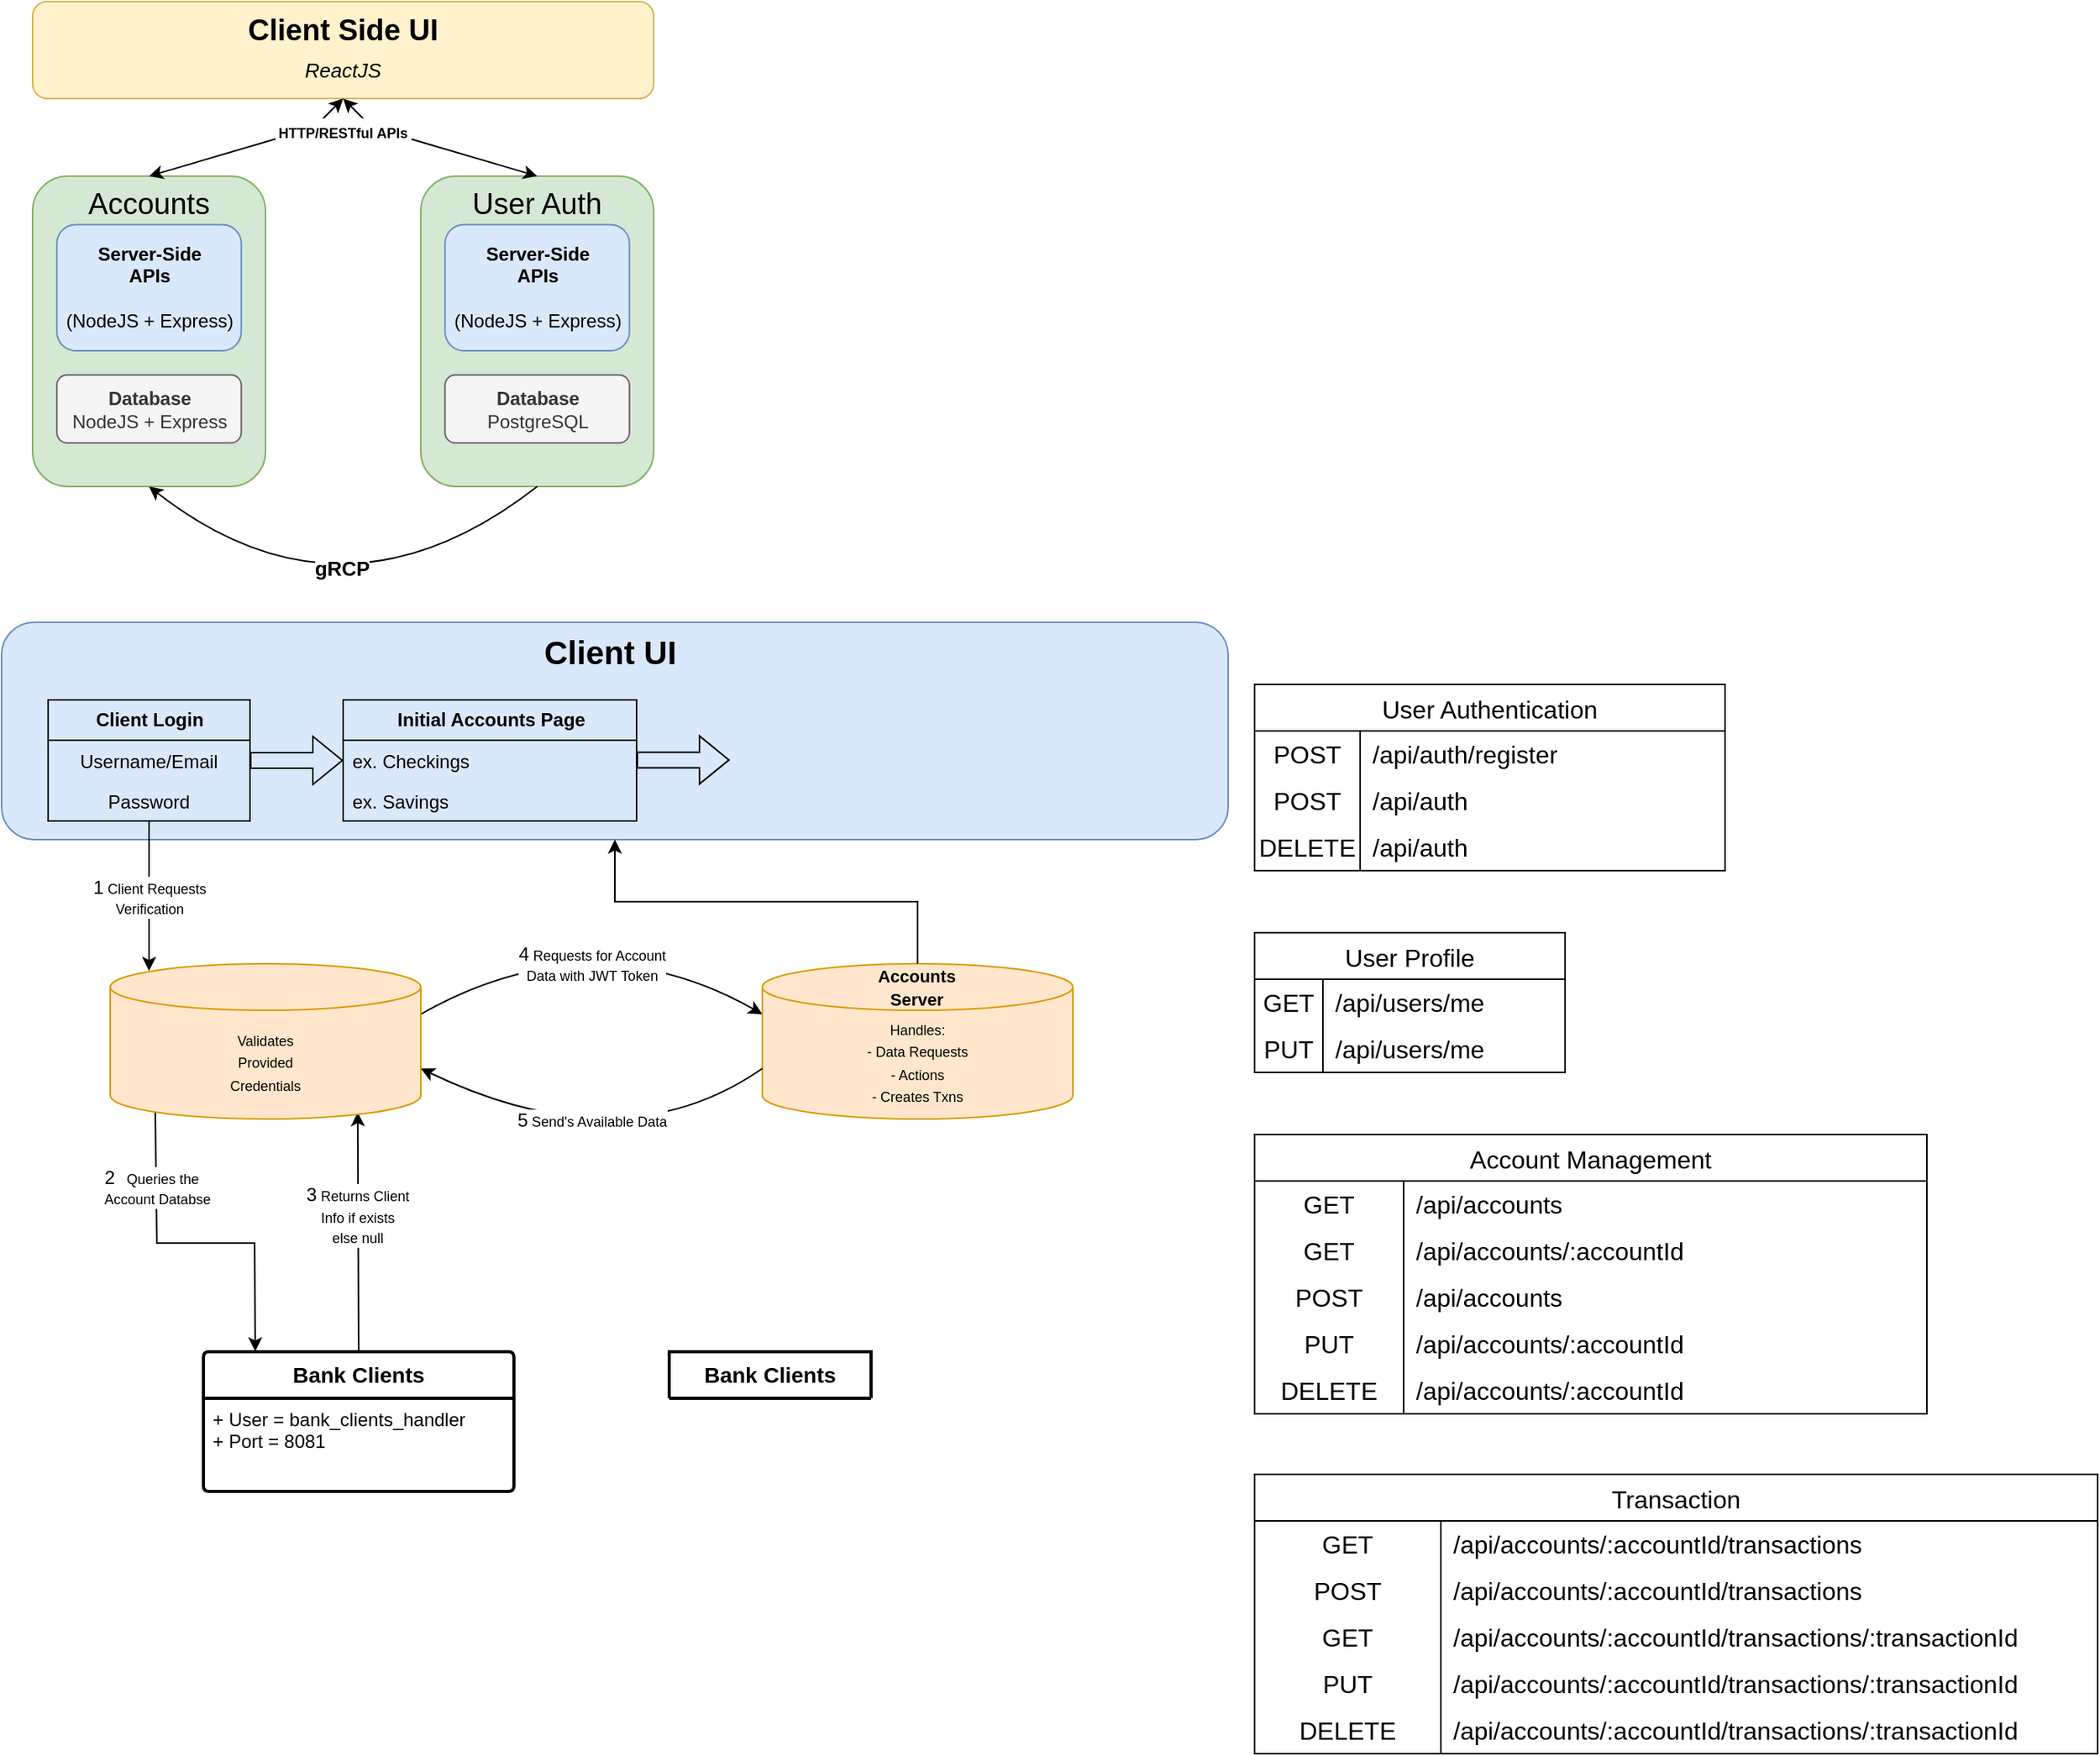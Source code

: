 <mxfile version="21.5.2" type="github">
  <diagram id="prtHgNgQTEPvFCAcTncT" name="Page-1">
    <mxGraphModel dx="669" dy="461" grid="1" gridSize="10" guides="1" tooltips="1" connect="1" arrows="1" fold="1" page="1" pageScale="1" pageWidth="827" pageHeight="1169" math="0" shadow="0">
      <root>
        <mxCell id="0" />
        <mxCell id="1" parent="0" />
        <mxCell id="eUzGpIg8TRW1UEkUdWS9-5" value="&lt;b&gt;Bank Clients&lt;/b&gt;" style="swimlane;childLayout=stackLayout;horizontal=1;startSize=30;horizontalStack=0;rounded=1;fontSize=14;fontStyle=0;strokeWidth=2;resizeParent=0;resizeLast=1;shadow=0;dashed=0;align=center;arcSize=4;whiteSpace=wrap;html=1;" parent="1" vertex="1">
          <mxGeometry x="150" y="910" width="200" height="90" as="geometry">
            <mxRectangle x="150" y="910" width="130" height="30" as="alternateBounds" />
          </mxGeometry>
        </mxCell>
        <mxCell id="eUzGpIg8TRW1UEkUdWS9-6" value="+ User = bank_clients_handler&lt;br&gt;+ Port = 8081&lt;br&gt;&lt;br&gt;" style="align=left;strokeColor=none;fillColor=none;spacingLeft=4;fontSize=12;verticalAlign=top;resizable=0;rotatable=0;part=1;html=1;" parent="eUzGpIg8TRW1UEkUdWS9-5" vertex="1">
          <mxGeometry y="30" width="200" height="60" as="geometry" />
        </mxCell>
        <mxCell id="sCzp43F6P4eFwaI27-4t-1" value="" style="group;aspect=fixed;strokeWidth=0;fontColor=default;labelBackgroundColor=none;" parent="1" vertex="1" connectable="0">
          <mxGeometry x="40" y="40" width="400" height="312.5" as="geometry" />
        </mxCell>
        <mxCell id="W_EmYKKKbLou7GbKtM4T-2" value="&lt;p style=&quot;line-height: 100%;&quot;&gt;&lt;b style=&quot;&quot;&gt;&lt;font style=&quot;font-size: 19px;&quot;&gt;Client Side UI&lt;/font&gt;&lt;/b&gt;&lt;font style=&quot;font-size: 13px;&quot;&gt;&lt;i&gt;&lt;br&gt;&lt;/i&gt;&lt;/font&gt;&lt;/p&gt;&lt;p style=&quot;line-height: 100%;&quot;&gt;&lt;font style=&quot;font-size: 13px;&quot;&gt;&lt;i&gt;ReactJS&lt;/i&gt;&lt;/font&gt;&lt;/p&gt;" style="rounded=1;whiteSpace=wrap;html=1;fillColor=#fff2cc;strokeColor=#d6b656;" parent="sCzp43F6P4eFwaI27-4t-1" vertex="1">
          <mxGeometry width="400" height="62.5" as="geometry" />
        </mxCell>
        <mxCell id="W_EmYKKKbLou7GbKtM4T-4" value="&lt;font style=&quot;&quot;&gt;&lt;font style=&quot;font-size: 19px;&quot;&gt;Accounts&lt;/font&gt;&lt;/font&gt;" style="rounded=1;whiteSpace=wrap;html=1;fillColor=#d5e8d4;strokeColor=#82b366;verticalAlign=top;labelPosition=center;verticalLabelPosition=middle;align=center;" parent="sCzp43F6P4eFwaI27-4t-1" vertex="1">
          <mxGeometry y="112.5" width="150" height="200" as="geometry" />
        </mxCell>
        <mxCell id="W_EmYKKKbLou7GbKtM4T-5" value="&lt;font style=&quot;&quot;&gt;&lt;font style=&quot;font-size: 19px;&quot;&gt;User Auth&lt;/font&gt;&lt;/font&gt;" style="rounded=1;whiteSpace=wrap;html=1;fillColor=#d5e8d4;strokeColor=#82b366;verticalAlign=top;" parent="sCzp43F6P4eFwaI27-4t-1" vertex="1">
          <mxGeometry x="250" y="112.5" width="150" height="200" as="geometry" />
        </mxCell>
        <mxCell id="W_EmYKKKbLou7GbKtM4T-6" value="&lt;font style=&quot;font-size: 12px;&quot;&gt;&lt;b&gt;&lt;span style=&quot;&quot;&gt;Server-Side &lt;/span&gt;&lt;br&gt;&lt;/b&gt;&lt;span style=&quot;&quot;&gt;&lt;b&gt;APIs&lt;/b&gt;&lt;br&gt;&lt;/span&gt;&lt;br&gt;&lt;font style=&quot;font-size: 12px;&quot;&gt;(NodeJS + Express)&lt;/font&gt;&lt;br&gt;&lt;/font&gt;" style="rounded=1;whiteSpace=wrap;html=1;fillColor=#dae8fc;strokeColor=#6c8ebf;" parent="sCzp43F6P4eFwaI27-4t-1" vertex="1">
          <mxGeometry x="15.625" y="143.75" width="118.75" height="81.25" as="geometry" />
        </mxCell>
        <mxCell id="W_EmYKKKbLou7GbKtM4T-7" value="&lt;span style=&quot;color: rgb(0, 0, 0); font-family: Helvetica; font-style: normal; font-variant-ligatures: normal; font-variant-caps: normal; letter-spacing: normal; orphans: 2; text-align: center; text-indent: 0px; text-transform: none; widows: 2; word-spacing: 0px; -webkit-text-stroke-width: 0px; text-decoration-thickness: initial; text-decoration-style: initial; text-decoration-color: initial; float: none; display: inline !important;&quot;&gt;&lt;font style=&quot;font-size: 12px;&quot;&gt;&lt;b&gt;&lt;span style=&quot;&quot;&gt;Server-Side &lt;/span&gt;&lt;br&gt;&lt;/b&gt;&lt;span style=&quot;&quot;&gt;&lt;b&gt;APIs&lt;br&gt;&lt;/b&gt;&lt;/span&gt;&lt;br&gt;&lt;font style=&quot;font-weight: 400; font-size: 12px;&quot;&gt;(NodeJS + Express)&lt;/font&gt;&lt;br&gt;&lt;/font&gt;&lt;/span&gt;" style="rounded=1;whiteSpace=wrap;html=1;fillColor=#dae8fc;strokeColor=#6c8ebf;labelBackgroundColor=none;" parent="sCzp43F6P4eFwaI27-4t-1" vertex="1">
          <mxGeometry x="265.625" y="143.75" width="118.75" height="81.25" as="geometry" />
        </mxCell>
        <mxCell id="W_EmYKKKbLou7GbKtM4T-8" value="&lt;font style=&quot;font-size: 12px;&quot;&gt;&lt;span style=&quot;&quot;&gt;&lt;b&gt;Database&lt;/b&gt;&lt;/span&gt;&lt;br&gt;&lt;font style=&quot;font-size: 12px;&quot;&gt;NodeJS + Express&lt;/font&gt;&lt;br&gt;&lt;/font&gt;" style="rounded=1;whiteSpace=wrap;html=1;fillColor=#f5f5f5;fontColor=#333333;strokeColor=#666666;" parent="sCzp43F6P4eFwaI27-4t-1" vertex="1">
          <mxGeometry x="15.625" y="240.625" width="118.75" height="43.75" as="geometry" />
        </mxCell>
        <mxCell id="W_EmYKKKbLou7GbKtM4T-9" value="&lt;font style=&quot;font-size: 12px;&quot;&gt;&lt;span style=&quot;&quot;&gt;&lt;b&gt;Database&lt;/b&gt;&lt;/span&gt;&lt;br&gt;&lt;font style=&quot;font-size: 12px;&quot;&gt;PostgreSQL&lt;/font&gt;&lt;br&gt;&lt;/font&gt;" style="rounded=1;whiteSpace=wrap;html=1;fillColor=#f5f5f5;fontColor=#333333;strokeColor=#666666;" parent="sCzp43F6P4eFwaI27-4t-1" vertex="1">
          <mxGeometry x="265.625" y="240.625" width="118.75" height="43.75" as="geometry" />
        </mxCell>
        <mxCell id="07pTWyjCVWl16_RxVCYl-13" value="" style="endArrow=classic;startArrow=classic;html=1;rounded=0;" parent="sCzp43F6P4eFwaI27-4t-1" edge="1">
          <mxGeometry width="50" height="50" relative="1" as="geometry">
            <mxPoint x="75" y="112.5" as="sourcePoint" />
            <mxPoint x="200" y="62.5" as="targetPoint" />
            <Array as="points">
              <mxPoint x="181.25" y="81.25" />
            </Array>
          </mxGeometry>
        </mxCell>
        <mxCell id="07pTWyjCVWl16_RxVCYl-14" value="" style="endArrow=classic;startArrow=classic;html=1;rounded=0;exitX=0.5;exitY=1;exitDx=0;exitDy=0;entryX=0.5;entryY=0;entryDx=0;entryDy=0;" parent="sCzp43F6P4eFwaI27-4t-1" source="W_EmYKKKbLou7GbKtM4T-2" target="W_EmYKKKbLou7GbKtM4T-5" edge="1">
          <mxGeometry width="50" height="50" relative="1" as="geometry">
            <mxPoint x="200" y="112.5" as="sourcePoint" />
            <mxPoint x="325" y="62.5" as="targetPoint" />
            <Array as="points">
              <mxPoint x="218.75" y="81.25" />
            </Array>
          </mxGeometry>
        </mxCell>
        <mxCell id="sCzp43F6P4eFwaI27-4t-2" value="" style="curved=1;endArrow=classic;html=1;rounded=0;entryX=0.5;entryY=1;entryDx=0;entryDy=0;exitX=0.5;exitY=1;exitDx=0;exitDy=0;" parent="sCzp43F6P4eFwaI27-4t-1" source="W_EmYKKKbLou7GbKtM4T-5" target="W_EmYKKKbLou7GbKtM4T-4" edge="1">
          <mxGeometry width="50" height="50" relative="1" as="geometry">
            <mxPoint x="175" y="380" as="sourcePoint" />
            <mxPoint x="80" y="370" as="targetPoint" />
            <Array as="points">
              <mxPoint x="200" y="410" />
            </Array>
          </mxGeometry>
        </mxCell>
        <mxCell id="sCzp43F6P4eFwaI27-4t-3" value="&lt;font size=&quot;1&quot; style=&quot;&quot;&gt;&lt;b style=&quot;font-size: 13px;&quot;&gt;gRCP&lt;/b&gt;&lt;/font&gt;" style="edgeLabel;html=1;align=center;verticalAlign=middle;resizable=0;points=[];" parent="sCzp43F6P4eFwaI27-4t-2" vertex="1" connectable="0">
          <mxGeometry x="0.18" y="-35" relative="1" as="geometry">
            <mxPoint as="offset" />
          </mxGeometry>
        </mxCell>
        <mxCell id="07pTWyjCVWl16_RxVCYl-11" value="&lt;b&gt;&lt;font style=&quot;font-size: 9px;&quot;&gt;HTTP/RESTful APIs&lt;/font&gt;&lt;/b&gt;" style="rounded=0;whiteSpace=wrap;html=1;strokeWidth=0;fillColor=default;gradientColor=none;dashed=1;dashPattern=1 4;perimeterSpacing=13;strokeColor=none;" parent="sCzp43F6P4eFwaI27-4t-1" vertex="1">
          <mxGeometry x="156.25" y="75" width="87.5" height="18.75" as="geometry" />
        </mxCell>
        <mxCell id="sCzp43F6P4eFwaI27-4t-16" value="&lt;b&gt;&lt;font style=&quot;font-size: 21px;&quot;&gt;Client UI&amp;nbsp;&lt;/font&gt;&lt;/b&gt;" style="rounded=1;whiteSpace=wrap;html=1;fillColor=#dae8fc;strokeColor=#6c8ebf;verticalAlign=top;" parent="1" vertex="1">
          <mxGeometry x="20" y="440" width="790" height="140" as="geometry" />
        </mxCell>
        <mxCell id="sCzp43F6P4eFwaI27-4t-22" value="&lt;font style=&quot;border-color: var(--border-color); font-size: 12px;&quot;&gt;1&lt;/font&gt;&lt;font style=&quot;border-color: var(--border-color); font-size: 9px;&quot;&gt;&amp;nbsp;Client Requests&lt;br style=&quot;border-color: var(--border-color);&quot;&gt;Verification&lt;/font&gt;" style="endArrow=classic;html=1;rounded=0;entryX=0.125;entryY=0.046;entryDx=0;entryDy=0;entryPerimeter=0;exitX=0.5;exitY=1;exitDx=0;exitDy=0;exitPerimeter=0;" parent="1" source="sCzp43F6P4eFwaI27-4t-52" edge="1">
          <mxGeometry width="50" height="50" relative="1" as="geometry">
            <mxPoint x="115" y="605" as="sourcePoint" />
            <mxPoint x="115" y="664.6" as="targetPoint" />
            <Array as="points" />
          </mxGeometry>
        </mxCell>
        <mxCell id="sCzp43F6P4eFwaI27-4t-27" value="&lt;font style=&quot;font-size: 12px;&quot;&gt;4&lt;/font&gt;&lt;font style=&quot;font-size: 9px;&quot;&gt; Requests for Account&lt;br&gt;Data with JWT Token&lt;/font&gt;" style="endArrow=classic;html=1;exitX=1;exitY=0;exitDx=0;exitDy=32.5;exitPerimeter=0;entryX=0;entryY=0;entryDx=0;entryDy=32.5;entryPerimeter=0;curved=1;" parent="1" target="sCzp43F6P4eFwaI27-4t-59" edge="1">
          <mxGeometry x="-0.117" y="-26" width="50" height="50" relative="1" as="geometry">
            <mxPoint x="290" y="692.5" as="sourcePoint" />
            <mxPoint x="440" y="780" as="targetPoint" />
            <Array as="points">
              <mxPoint x="400" y="630" />
            </Array>
            <mxPoint as="offset" />
          </mxGeometry>
        </mxCell>
        <mxCell id="sCzp43F6P4eFwaI27-4t-29" value="&lt;font style=&quot;font-size: 9px;&quot;&gt;&lt;br&gt;&lt;/font&gt;" style="edgeLabel;html=1;align=left;verticalAlign=middle;resizable=0;points=[];spacing=0;" parent="sCzp43F6P4eFwaI27-4t-27" vertex="1" connectable="0">
          <mxGeometry x="0.289" y="-2" relative="1" as="geometry">
            <mxPoint x="-71" y="-22" as="offset" />
          </mxGeometry>
        </mxCell>
        <mxCell id="sCzp43F6P4eFwaI27-4t-35" value="&lt;div style=&quot;&quot;&gt;&lt;br&gt;&lt;/div&gt;" style="edgeLabel;html=1;align=left;verticalAlign=middle;resizable=0;points=[];spacing=0;" parent="sCzp43F6P4eFwaI27-4t-27" vertex="1" connectable="0">
          <mxGeometry x="0.288" y="-1" relative="1" as="geometry">
            <mxPoint x="-71" y="19" as="offset" />
          </mxGeometry>
        </mxCell>
        <mxCell id="sCzp43F6P4eFwaI27-4t-43" value="&lt;b&gt;Initial Accounts Page&lt;/b&gt;" style="swimlane;fontStyle=0;childLayout=stackLayout;horizontal=1;startSize=26;fillColor=none;horizontalStack=0;resizeParent=1;resizeParentMax=0;resizeLast=0;collapsible=1;marginBottom=0;html=1;" parent="1" vertex="1">
          <mxGeometry x="240" y="490" width="189" height="78" as="geometry" />
        </mxCell>
        <mxCell id="sCzp43F6P4eFwaI27-4t-45" value="ex. Checkings" style="text;strokeColor=none;fillColor=none;align=left;verticalAlign=top;spacingLeft=4;spacingRight=4;overflow=hidden;rotatable=0;points=[[0,0.5],[1,0.5]];portConstraint=eastwest;whiteSpace=wrap;html=1;" parent="sCzp43F6P4eFwaI27-4t-43" vertex="1">
          <mxGeometry y="26" width="189" height="26" as="geometry" />
        </mxCell>
        <mxCell id="sCzp43F6P4eFwaI27-4t-46" value="ex. Savings" style="text;strokeColor=none;fillColor=none;align=left;verticalAlign=top;spacingLeft=4;spacingRight=4;overflow=hidden;rotatable=0;points=[[0,0.5],[1,0.5]];portConstraint=eastwest;whiteSpace=wrap;html=1;" parent="sCzp43F6P4eFwaI27-4t-43" vertex="1">
          <mxGeometry y="52" width="189" height="26" as="geometry" />
        </mxCell>
        <mxCell id="sCzp43F6P4eFwaI27-4t-48" value="&lt;b&gt;Client Login&lt;/b&gt;" style="swimlane;fontStyle=0;childLayout=stackLayout;horizontal=1;startSize=26;fillColor=none;horizontalStack=0;resizeParent=1;resizeParentMax=0;resizeLast=0;collapsible=1;marginBottom=0;html=1;" parent="1" vertex="1">
          <mxGeometry x="50" y="490" width="130" height="78" as="geometry" />
        </mxCell>
        <mxCell id="sCzp43F6P4eFwaI27-4t-50" value="Username/Email" style="text;strokeColor=none;fillColor=none;align=center;verticalAlign=top;spacingLeft=4;spacingRight=4;overflow=hidden;rotatable=0;points=[[0,0.5],[1,0.5]];portConstraint=eastwest;whiteSpace=wrap;html=1;" parent="sCzp43F6P4eFwaI27-4t-48" vertex="1">
          <mxGeometry y="26" width="130" height="26" as="geometry" />
        </mxCell>
        <mxCell id="sCzp43F6P4eFwaI27-4t-52" value="Password" style="text;strokeColor=none;fillColor=none;align=center;verticalAlign=top;spacingLeft=4;spacingRight=4;overflow=hidden;rotatable=0;points=[[0,0.5],[1,0.5]];portConstraint=eastwest;whiteSpace=wrap;html=1;" parent="sCzp43F6P4eFwaI27-4t-48" vertex="1">
          <mxGeometry y="52" width="130" height="26" as="geometry" />
        </mxCell>
        <mxCell id="sCzp43F6P4eFwaI27-4t-55" value="" style="endArrow=classic;html=1;rounded=0;sourcePerimeterSpacing=0;exitX=0.145;exitY=1;exitDx=0;exitDy=-4.35;exitPerimeter=0;entryX=0.167;entryY=-0.003;entryDx=0;entryDy=0;entryPerimeter=0;" parent="1" source="eUzGpIg8TRW1UEkUdWS9-9" target="eUzGpIg8TRW1UEkUdWS9-5" edge="1">
          <mxGeometry width="50" height="50" relative="1" as="geometry">
            <mxPoint x="190" y="760" as="sourcePoint" />
            <mxPoint x="156.5" y="1025" as="targetPoint" />
            <Array as="points">
              <mxPoint x="120" y="840" />
              <mxPoint x="183" y="840" />
            </Array>
          </mxGeometry>
        </mxCell>
        <mxCell id="sCzp43F6P4eFwaI27-4t-56" value="&lt;font style=&quot;font-size: 12px;&quot;&gt;2&lt;/font&gt;&lt;font style=&quot;font-size: 9px;&quot;&gt;&amp;nbsp; &amp;nbsp;Queries the&amp;nbsp; &amp;nbsp;&lt;br&gt;Account Databse&lt;/font&gt;" style="edgeLabel;html=1;align=center;verticalAlign=middle;resizable=0;points=[];" parent="sCzp43F6P4eFwaI27-4t-55" vertex="1" connectable="0">
          <mxGeometry x="-0.057" y="-1" relative="1" as="geometry">
            <mxPoint x="-18" y="-37" as="offset" />
          </mxGeometry>
        </mxCell>
        <mxCell id="sCzp43F6P4eFwaI27-4t-57" value="" style="endArrow=classic;html=1;rounded=0;exitX=0.5;exitY=0;exitDx=0;exitDy=0;entryX=0.797;entryY=0.957;entryDx=0;entryDy=0;entryPerimeter=0;" parent="1" source="eUzGpIg8TRW1UEkUdWS9-5" target="eUzGpIg8TRW1UEkUdWS9-9" edge="1">
          <mxGeometry width="50" height="50" relative="1" as="geometry">
            <mxPoint x="285.25" y="940" as="sourcePoint" />
            <mxPoint x="246.4" y="757.6" as="targetPoint" />
          </mxGeometry>
        </mxCell>
        <mxCell id="sCzp43F6P4eFwaI27-4t-58" value="&lt;font style=&quot;font-size: 9px;&quot;&gt;&lt;font style=&quot;font-size: 12px;&quot;&gt;3&lt;/font&gt; Returns Client&lt;br&gt;Info if exists&lt;br&gt;else null&lt;br&gt;&lt;/font&gt;" style="edgeLabel;html=1;align=center;verticalAlign=middle;resizable=0;points=[];" parent="sCzp43F6P4eFwaI27-4t-57" vertex="1" connectable="0">
          <mxGeometry x="0.048" relative="1" as="geometry">
            <mxPoint x="-1" y="-7" as="offset" />
          </mxGeometry>
        </mxCell>
        <mxCell id="sCzp43F6P4eFwaI27-4t-63" value="" style="shape=flexArrow;endArrow=classic;html=1;rounded=0;exitX=1;exitY=0.5;exitDx=0;exitDy=0;" parent="1" source="sCzp43F6P4eFwaI27-4t-50" target="sCzp43F6P4eFwaI27-4t-43" edge="1">
          <mxGeometry width="50" height="50" relative="1" as="geometry">
            <mxPoint x="180" y="554" as="sourcePoint" />
            <mxPoint x="230" y="504" as="targetPoint" />
          </mxGeometry>
        </mxCell>
        <mxCell id="sCzp43F6P4eFwaI27-4t-65" value="" style="shape=flexArrow;endArrow=classic;html=1;rounded=0;exitX=1;exitY=0.5;exitDx=0;exitDy=0;" parent="1" edge="1">
          <mxGeometry width="50" height="50" relative="1" as="geometry">
            <mxPoint x="429" y="528.69" as="sourcePoint" />
            <mxPoint x="489" y="528.69" as="targetPoint" />
          </mxGeometry>
        </mxCell>
        <mxCell id="sCzp43F6P4eFwaI27-4t-66" value="" style="group;verticalAlign=middle;" parent="1" vertex="1" connectable="0">
          <mxGeometry x="510" y="660" width="200" height="100" as="geometry" />
        </mxCell>
        <mxCell id="sCzp43F6P4eFwaI27-4t-59" value="&lt;font style=&quot;font-size: 9px;&quot;&gt;Handles:&lt;br&gt;- Data Requests&lt;br&gt;- Actions&lt;br&gt;- Creates Txns&lt;/font&gt;" style="shape=cylinder3;whiteSpace=wrap;html=1;boundedLbl=1;backgroundOutline=1;size=15;fillColor=#ffe6cc;strokeColor=#d79b00;" parent="sCzp43F6P4eFwaI27-4t-66" vertex="1">
          <mxGeometry width="200" height="100" as="geometry" />
        </mxCell>
        <mxCell id="sCzp43F6P4eFwaI27-4t-62" value="&lt;font style=&quot;font-size: 11px;&quot;&gt;&lt;b&gt;Accounts Server&lt;/b&gt;&lt;/font&gt;" style="text;html=1;strokeColor=none;fillColor=none;align=center;verticalAlign=middle;whiteSpace=wrap;rounded=0;" parent="sCzp43F6P4eFwaI27-4t-66" vertex="1">
          <mxGeometry x="71.429" width="57.143" height="30" as="geometry" />
        </mxCell>
        <mxCell id="sCzp43F6P4eFwaI27-4t-73" value="" style="endArrow=classic;html=1;entryX=1;entryY=0;entryDx=0;entryDy=67.5;entryPerimeter=0;exitX=0;exitY=0;exitDx=0;exitDy=67.5;exitPerimeter=0;curved=1;" parent="1" source="sCzp43F6P4eFwaI27-4t-59" edge="1">
          <mxGeometry width="50" height="50" relative="1" as="geometry">
            <mxPoint x="410" y="850" as="sourcePoint" />
            <mxPoint x="290" y="727.5" as="targetPoint" />
            <Array as="points">
              <mxPoint x="420" y="790" />
            </Array>
          </mxGeometry>
        </mxCell>
        <mxCell id="sCzp43F6P4eFwaI27-4t-74" value="&lt;font style=&quot;font-size: 12px;&quot;&gt;5&lt;/font&gt;&lt;font style=&quot;font-size: 9px;&quot;&gt;&amp;nbsp;Send&#39;s Available Data&lt;/font&gt;" style="edgeLabel;html=1;align=center;verticalAlign=middle;resizable=0;points=[];" parent="sCzp43F6P4eFwaI27-4t-73" vertex="1" connectable="0">
          <mxGeometry x="-0.183" y="-21" relative="1" as="geometry">
            <mxPoint x="-13" y="-9" as="offset" />
          </mxGeometry>
        </mxCell>
        <mxCell id="eUzGpIg8TRW1UEkUdWS9-9" value="&lt;font style=&quot;font-size: 9px;&quot;&gt;Validates&lt;br&gt;Provided&lt;br&gt;Credentials&lt;/font&gt;" style="shape=cylinder3;whiteSpace=wrap;html=1;boundedLbl=1;backgroundOutline=1;size=15;fillColor=#ffe6cc;strokeColor=#d79b00;" parent="1" vertex="1">
          <mxGeometry x="90" y="660" width="200" height="100" as="geometry" />
        </mxCell>
        <mxCell id="eUzGpIg8TRW1UEkUdWS9-10" value="&lt;b&gt;Bank Clients&lt;/b&gt;" style="swimlane;childLayout=stackLayout;horizontal=1;startSize=30;horizontalStack=0;rounded=1;fontSize=14;fontStyle=0;strokeWidth=2;resizeParent=0;resizeLast=1;shadow=0;dashed=0;align=center;arcSize=4;whiteSpace=wrap;html=1;" parent="1" vertex="1" collapsed="1">
          <mxGeometry x="450" y="910" width="130" height="30" as="geometry">
            <mxRectangle x="450" y="910" width="200" height="90" as="alternateBounds" />
          </mxGeometry>
        </mxCell>
        <mxCell id="eUzGpIg8TRW1UEkUdWS9-11" value="+ User = bank_clients_handler&lt;br&gt;+ Port = 8082" style="align=left;strokeColor=none;fillColor=none;spacingLeft=4;fontSize=12;verticalAlign=top;resizable=0;rotatable=0;part=1;html=1;" parent="eUzGpIg8TRW1UEkUdWS9-10" vertex="1">
          <mxGeometry y="30" width="200" height="60" as="geometry" />
        </mxCell>
        <mxCell id="z2G0gvm6WZcUEfVgNqnq-11" value="" style="shape=tableRow;horizontal=0;startSize=0;swimlaneHead=0;swimlaneBody=0;top=0;left=0;bottom=0;right=0;collapsible=0;dropTarget=0;fillColor=none;points=[[0,0.5],[1,0.5]];portConstraint=eastwest;strokeColor=inherit;fontSize=16;" parent="1" vertex="1">
          <mxGeometry x="204" y="1120" width="420" height="30" as="geometry" />
        </mxCell>
        <mxCell id="o2Jkxp3QcefxknTne0l--1" value="" style="edgeStyle=orthogonalEdgeStyle;rounded=0;orthogonalLoop=1;jettySize=auto;html=1;" parent="1" source="sCzp43F6P4eFwaI27-4t-62" target="sCzp43F6P4eFwaI27-4t-16" edge="1">
          <mxGeometry relative="1" as="geometry" />
        </mxCell>
        <mxCell id="BkvPvonDA4reobcJ1nC2-1" value="User Authentication" style="shape=table;startSize=30;container=1;collapsible=0;childLayout=tableLayout;fixedRows=1;rowLines=0;fontStyle=0;strokeColor=default;fontSize=16;" vertex="1" parent="1">
          <mxGeometry x="827" y="480" width="303" height="120" as="geometry" />
        </mxCell>
        <mxCell id="BkvPvonDA4reobcJ1nC2-2" value="" style="shape=tableRow;horizontal=0;startSize=0;swimlaneHead=0;swimlaneBody=0;top=0;left=0;bottom=0;right=0;collapsible=0;dropTarget=0;fillColor=none;points=[[0,0.5],[1,0.5]];portConstraint=eastwest;strokeColor=inherit;fontSize=16;" vertex="1" parent="BkvPvonDA4reobcJ1nC2-1">
          <mxGeometry y="30" width="303" height="30" as="geometry" />
        </mxCell>
        <mxCell id="BkvPvonDA4reobcJ1nC2-3" value="&lt;font style=&quot;font-size: 16px;&quot;&gt;POST&lt;/font&gt;" style="shape=partialRectangle;html=1;whiteSpace=wrap;connectable=0;fillColor=none;top=0;left=0;bottom=0;right=0;overflow=hidden;pointerEvents=1;strokeColor=inherit;fontSize=16;" vertex="1" parent="BkvPvonDA4reobcJ1nC2-2">
          <mxGeometry width="68" height="30" as="geometry">
            <mxRectangle width="68" height="30" as="alternateBounds" />
          </mxGeometry>
        </mxCell>
        <mxCell id="BkvPvonDA4reobcJ1nC2-4" value="/api/auth/register" style="shape=partialRectangle;html=1;whiteSpace=wrap;connectable=0;fillColor=none;top=0;left=0;bottom=0;right=0;align=left;spacingLeft=6;overflow=hidden;strokeColor=inherit;fontSize=16;" vertex="1" parent="BkvPvonDA4reobcJ1nC2-2">
          <mxGeometry x="68" width="235" height="30" as="geometry">
            <mxRectangle width="235" height="30" as="alternateBounds" />
          </mxGeometry>
        </mxCell>
        <mxCell id="BkvPvonDA4reobcJ1nC2-5" value="" style="shape=tableRow;horizontal=0;startSize=0;swimlaneHead=0;swimlaneBody=0;top=0;left=0;bottom=0;right=0;collapsible=0;dropTarget=0;fillColor=none;points=[[0,0.5],[1,0.5]];portConstraint=eastwest;strokeColor=inherit;fontSize=16;" vertex="1" parent="BkvPvonDA4reobcJ1nC2-1">
          <mxGeometry y="60" width="303" height="30" as="geometry" />
        </mxCell>
        <mxCell id="BkvPvonDA4reobcJ1nC2-6" value="&lt;font style=&quot;font-size: 16px;&quot;&gt;POST&lt;/font&gt;" style="shape=partialRectangle;html=1;whiteSpace=wrap;connectable=0;fillColor=none;top=0;left=0;bottom=0;right=0;overflow=hidden;strokeColor=inherit;fontSize=16;" vertex="1" parent="BkvPvonDA4reobcJ1nC2-5">
          <mxGeometry width="68" height="30" as="geometry">
            <mxRectangle width="68" height="30" as="alternateBounds" />
          </mxGeometry>
        </mxCell>
        <mxCell id="BkvPvonDA4reobcJ1nC2-7" value="/api/auth" style="shape=partialRectangle;html=1;whiteSpace=wrap;connectable=0;fillColor=none;top=0;left=0;bottom=0;right=0;align=left;spacingLeft=6;overflow=hidden;strokeColor=inherit;fontSize=16;" vertex="1" parent="BkvPvonDA4reobcJ1nC2-5">
          <mxGeometry x="68" width="235" height="30" as="geometry">
            <mxRectangle width="235" height="30" as="alternateBounds" />
          </mxGeometry>
        </mxCell>
        <mxCell id="BkvPvonDA4reobcJ1nC2-8" value="" style="shape=tableRow;horizontal=0;startSize=0;swimlaneHead=0;swimlaneBody=0;top=0;left=0;bottom=0;right=0;collapsible=0;dropTarget=0;fillColor=none;points=[[0,0.5],[1,0.5]];portConstraint=eastwest;strokeColor=inherit;fontSize=16;" vertex="1" parent="BkvPvonDA4reobcJ1nC2-1">
          <mxGeometry y="90" width="303" height="30" as="geometry" />
        </mxCell>
        <mxCell id="BkvPvonDA4reobcJ1nC2-9" value="&lt;font style=&quot;font-size: 16px;&quot;&gt;DELETE&lt;/font&gt;" style="shape=partialRectangle;html=1;whiteSpace=wrap;connectable=0;fillColor=none;top=0;left=0;bottom=0;right=0;overflow=hidden;strokeColor=inherit;fontSize=16;" vertex="1" parent="BkvPvonDA4reobcJ1nC2-8">
          <mxGeometry width="68" height="30" as="geometry">
            <mxRectangle width="68" height="30" as="alternateBounds" />
          </mxGeometry>
        </mxCell>
        <mxCell id="BkvPvonDA4reobcJ1nC2-10" value="/api/auth" style="shape=partialRectangle;html=1;whiteSpace=wrap;connectable=0;fillColor=none;top=0;left=0;bottom=0;right=0;align=left;spacingLeft=6;overflow=hidden;strokeColor=inherit;fontSize=16;" vertex="1" parent="BkvPvonDA4reobcJ1nC2-8">
          <mxGeometry x="68" width="235" height="30" as="geometry">
            <mxRectangle width="235" height="30" as="alternateBounds" />
          </mxGeometry>
        </mxCell>
        <mxCell id="BkvPvonDA4reobcJ1nC2-12" value="User Profile" style="shape=table;startSize=30;container=1;collapsible=0;childLayout=tableLayout;fixedRows=1;rowLines=0;fontStyle=0;strokeColor=default;fontSize=16;" vertex="1" parent="1">
          <mxGeometry x="827" y="640" width="200" height="90" as="geometry" />
        </mxCell>
        <mxCell id="BkvPvonDA4reobcJ1nC2-13" value="" style="shape=tableRow;horizontal=0;startSize=0;swimlaneHead=0;swimlaneBody=0;top=0;left=0;bottom=0;right=0;collapsible=0;dropTarget=0;fillColor=none;points=[[0,0.5],[1,0.5]];portConstraint=eastwest;strokeColor=inherit;fontSize=16;" vertex="1" parent="BkvPvonDA4reobcJ1nC2-12">
          <mxGeometry y="30" width="200" height="30" as="geometry" />
        </mxCell>
        <mxCell id="BkvPvonDA4reobcJ1nC2-14" value="&lt;font style=&quot;font-size: 16px;&quot;&gt;GET&lt;/font&gt;" style="shape=partialRectangle;html=1;whiteSpace=wrap;connectable=0;fillColor=none;top=0;left=0;bottom=0;right=0;overflow=hidden;pointerEvents=1;strokeColor=inherit;fontSize=16;" vertex="1" parent="BkvPvonDA4reobcJ1nC2-13">
          <mxGeometry width="44" height="30" as="geometry">
            <mxRectangle width="44" height="30" as="alternateBounds" />
          </mxGeometry>
        </mxCell>
        <mxCell id="BkvPvonDA4reobcJ1nC2-15" value="/api/users/me" style="shape=partialRectangle;html=1;whiteSpace=wrap;connectable=0;fillColor=none;top=0;left=0;bottom=0;right=0;align=left;spacingLeft=6;overflow=hidden;strokeColor=inherit;fontSize=16;" vertex="1" parent="BkvPvonDA4reobcJ1nC2-13">
          <mxGeometry x="44" width="156" height="30" as="geometry">
            <mxRectangle width="156" height="30" as="alternateBounds" />
          </mxGeometry>
        </mxCell>
        <mxCell id="BkvPvonDA4reobcJ1nC2-16" value="" style="shape=tableRow;horizontal=0;startSize=0;swimlaneHead=0;swimlaneBody=0;top=0;left=0;bottom=0;right=0;collapsible=0;dropTarget=0;fillColor=none;points=[[0,0.5],[1,0.5]];portConstraint=eastwest;strokeColor=inherit;fontSize=16;" vertex="1" parent="BkvPvonDA4reobcJ1nC2-12">
          <mxGeometry y="60" width="200" height="30" as="geometry" />
        </mxCell>
        <mxCell id="BkvPvonDA4reobcJ1nC2-17" value="&lt;font style=&quot;font-size: 16px;&quot;&gt;PUT&lt;/font&gt;" style="shape=partialRectangle;html=1;whiteSpace=wrap;connectable=0;fillColor=none;top=0;left=0;bottom=0;right=0;overflow=hidden;strokeColor=inherit;fontSize=16;" vertex="1" parent="BkvPvonDA4reobcJ1nC2-16">
          <mxGeometry width="44" height="30" as="geometry">
            <mxRectangle width="44" height="30" as="alternateBounds" />
          </mxGeometry>
        </mxCell>
        <mxCell id="BkvPvonDA4reobcJ1nC2-18" value="/api/users/me" style="shape=partialRectangle;html=1;whiteSpace=wrap;connectable=0;fillColor=none;top=0;left=0;bottom=0;right=0;align=left;spacingLeft=6;overflow=hidden;strokeColor=inherit;fontSize=16;" vertex="1" parent="BkvPvonDA4reobcJ1nC2-16">
          <mxGeometry x="44" width="156" height="30" as="geometry">
            <mxRectangle width="156" height="30" as="alternateBounds" />
          </mxGeometry>
        </mxCell>
        <mxCell id="BkvPvonDA4reobcJ1nC2-22" value="Account Management" style="shape=table;startSize=30;container=1;collapsible=0;childLayout=tableLayout;fixedRows=1;rowLines=0;fontStyle=0;strokeColor=default;fontSize=16;" vertex="1" parent="1">
          <mxGeometry x="827" y="770" width="433" height="180" as="geometry" />
        </mxCell>
        <mxCell id="BkvPvonDA4reobcJ1nC2-23" value="" style="shape=tableRow;horizontal=0;startSize=0;swimlaneHead=0;swimlaneBody=0;top=0;left=0;bottom=0;right=0;collapsible=0;dropTarget=0;fillColor=none;points=[[0,0.5],[1,0.5]];portConstraint=eastwest;strokeColor=inherit;fontSize=16;" vertex="1" parent="BkvPvonDA4reobcJ1nC2-22">
          <mxGeometry y="30" width="433" height="30" as="geometry" />
        </mxCell>
        <mxCell id="BkvPvonDA4reobcJ1nC2-24" value="&lt;font style=&quot;font-size: 16px;&quot;&gt;GET&lt;/font&gt;" style="shape=partialRectangle;html=1;whiteSpace=wrap;connectable=0;fillColor=none;top=0;left=0;bottom=0;right=0;overflow=hidden;pointerEvents=1;strokeColor=inherit;fontSize=16;" vertex="1" parent="BkvPvonDA4reobcJ1nC2-23">
          <mxGeometry width="96" height="30" as="geometry">
            <mxRectangle width="96" height="30" as="alternateBounds" />
          </mxGeometry>
        </mxCell>
        <mxCell id="BkvPvonDA4reobcJ1nC2-25" value="&lt;font style=&quot;font-size: 16px;&quot;&gt;/api/accounts&lt;/font&gt;" style="shape=partialRectangle;html=1;whiteSpace=wrap;connectable=0;fillColor=none;top=0;left=0;bottom=0;right=0;align=left;spacingLeft=6;overflow=hidden;strokeColor=inherit;fontSize=16;" vertex="1" parent="BkvPvonDA4reobcJ1nC2-23">
          <mxGeometry x="96" width="337" height="30" as="geometry">
            <mxRectangle width="337" height="30" as="alternateBounds" />
          </mxGeometry>
        </mxCell>
        <mxCell id="BkvPvonDA4reobcJ1nC2-26" value="" style="shape=tableRow;horizontal=0;startSize=0;swimlaneHead=0;swimlaneBody=0;top=0;left=0;bottom=0;right=0;collapsible=0;dropTarget=0;fillColor=none;points=[[0,0.5],[1,0.5]];portConstraint=eastwest;strokeColor=inherit;fontSize=16;" vertex="1" parent="BkvPvonDA4reobcJ1nC2-22">
          <mxGeometry y="60" width="433" height="30" as="geometry" />
        </mxCell>
        <mxCell id="BkvPvonDA4reobcJ1nC2-27" value="&lt;font style=&quot;font-size: 16px;&quot;&gt;GET&lt;/font&gt;" style="shape=partialRectangle;html=1;whiteSpace=wrap;connectable=0;fillColor=none;top=0;left=0;bottom=0;right=0;overflow=hidden;strokeColor=inherit;fontSize=16;" vertex="1" parent="BkvPvonDA4reobcJ1nC2-26">
          <mxGeometry width="96" height="30" as="geometry">
            <mxRectangle width="96" height="30" as="alternateBounds" />
          </mxGeometry>
        </mxCell>
        <mxCell id="BkvPvonDA4reobcJ1nC2-28" value="&lt;font style=&quot;font-size: 16px;&quot;&gt;/api/accounts/:accountId&lt;/font&gt;" style="shape=partialRectangle;html=1;whiteSpace=wrap;connectable=0;fillColor=none;top=0;left=0;bottom=0;right=0;align=left;spacingLeft=6;overflow=hidden;strokeColor=inherit;fontSize=16;" vertex="1" parent="BkvPvonDA4reobcJ1nC2-26">
          <mxGeometry x="96" width="337" height="30" as="geometry">
            <mxRectangle width="337" height="30" as="alternateBounds" />
          </mxGeometry>
        </mxCell>
        <mxCell id="BkvPvonDA4reobcJ1nC2-29" value="" style="shape=tableRow;horizontal=0;startSize=0;swimlaneHead=0;swimlaneBody=0;top=0;left=0;bottom=0;right=0;collapsible=0;dropTarget=0;fillColor=none;points=[[0,0.5],[1,0.5]];portConstraint=eastwest;strokeColor=inherit;fontSize=16;" vertex="1" parent="BkvPvonDA4reobcJ1nC2-22">
          <mxGeometry y="90" width="433" height="30" as="geometry" />
        </mxCell>
        <mxCell id="BkvPvonDA4reobcJ1nC2-30" value="&lt;font style=&quot;font-size: 16px;&quot;&gt;POST&lt;/font&gt;" style="shape=partialRectangle;html=1;whiteSpace=wrap;connectable=0;fillColor=none;top=0;left=0;bottom=0;right=0;overflow=hidden;strokeColor=inherit;fontSize=16;" vertex="1" parent="BkvPvonDA4reobcJ1nC2-29">
          <mxGeometry width="96" height="30" as="geometry">
            <mxRectangle width="96" height="30" as="alternateBounds" />
          </mxGeometry>
        </mxCell>
        <mxCell id="BkvPvonDA4reobcJ1nC2-31" value="&lt;font style=&quot;font-size: 16px;&quot;&gt;/api/accounts&lt;/font&gt;" style="shape=partialRectangle;html=1;whiteSpace=wrap;connectable=0;fillColor=none;top=0;left=0;bottom=0;right=0;align=left;spacingLeft=6;overflow=hidden;strokeColor=inherit;fontSize=16;" vertex="1" parent="BkvPvonDA4reobcJ1nC2-29">
          <mxGeometry x="96" width="337" height="30" as="geometry">
            <mxRectangle width="337" height="30" as="alternateBounds" />
          </mxGeometry>
        </mxCell>
        <mxCell id="BkvPvonDA4reobcJ1nC2-57" style="shape=tableRow;horizontal=0;startSize=0;swimlaneHead=0;swimlaneBody=0;top=0;left=0;bottom=0;right=0;collapsible=0;dropTarget=0;fillColor=none;points=[[0,0.5],[1,0.5]];portConstraint=eastwest;strokeColor=inherit;fontSize=16;" vertex="1" parent="BkvPvonDA4reobcJ1nC2-22">
          <mxGeometry y="120" width="433" height="30" as="geometry" />
        </mxCell>
        <mxCell id="BkvPvonDA4reobcJ1nC2-58" value="&lt;font style=&quot;font-size: 16px;&quot;&gt;PUT&lt;/font&gt;" style="shape=partialRectangle;html=1;whiteSpace=wrap;connectable=0;fillColor=none;top=0;left=0;bottom=0;right=0;overflow=hidden;strokeColor=inherit;fontSize=16;" vertex="1" parent="BkvPvonDA4reobcJ1nC2-57">
          <mxGeometry width="96" height="30" as="geometry">
            <mxRectangle width="96" height="30" as="alternateBounds" />
          </mxGeometry>
        </mxCell>
        <mxCell id="BkvPvonDA4reobcJ1nC2-59" value="&lt;font style=&quot;font-size: 16px;&quot;&gt;/api/accounts/:accountId&lt;/font&gt;" style="shape=partialRectangle;html=1;whiteSpace=wrap;connectable=0;fillColor=none;top=0;left=0;bottom=0;right=0;align=left;spacingLeft=6;overflow=hidden;strokeColor=inherit;fontSize=16;" vertex="1" parent="BkvPvonDA4reobcJ1nC2-57">
          <mxGeometry x="96" width="337" height="30" as="geometry">
            <mxRectangle width="337" height="30" as="alternateBounds" />
          </mxGeometry>
        </mxCell>
        <mxCell id="BkvPvonDA4reobcJ1nC2-60" style="shape=tableRow;horizontal=0;startSize=0;swimlaneHead=0;swimlaneBody=0;top=0;left=0;bottom=0;right=0;collapsible=0;dropTarget=0;fillColor=none;points=[[0,0.5],[1,0.5]];portConstraint=eastwest;strokeColor=inherit;fontSize=16;" vertex="1" parent="BkvPvonDA4reobcJ1nC2-22">
          <mxGeometry y="150" width="433" height="30" as="geometry" />
        </mxCell>
        <mxCell id="BkvPvonDA4reobcJ1nC2-61" value="&lt;font style=&quot;font-size: 16px;&quot;&gt;DELETE&lt;/font&gt;" style="shape=partialRectangle;html=1;whiteSpace=wrap;connectable=0;fillColor=none;top=0;left=0;bottom=0;right=0;overflow=hidden;strokeColor=inherit;fontSize=16;" vertex="1" parent="BkvPvonDA4reobcJ1nC2-60">
          <mxGeometry width="96" height="30" as="geometry">
            <mxRectangle width="96" height="30" as="alternateBounds" />
          </mxGeometry>
        </mxCell>
        <mxCell id="BkvPvonDA4reobcJ1nC2-62" value="&lt;font style=&quot;font-size: 16px;&quot;&gt;/api/accounts/:accountId&lt;/font&gt;" style="shape=partialRectangle;html=1;whiteSpace=wrap;connectable=0;fillColor=none;top=0;left=0;bottom=0;right=0;align=left;spacingLeft=6;overflow=hidden;strokeColor=inherit;fontSize=16;" vertex="1" parent="BkvPvonDA4reobcJ1nC2-60">
          <mxGeometry x="96" width="337" height="30" as="geometry">
            <mxRectangle width="337" height="30" as="alternateBounds" />
          </mxGeometry>
        </mxCell>
        <mxCell id="BkvPvonDA4reobcJ1nC2-32" value="Transaction" style="shape=table;startSize=30;container=1;collapsible=0;childLayout=tableLayout;fixedRows=1;rowLines=0;fontStyle=0;strokeColor=default;fontSize=16;" vertex="1" parent="1">
          <mxGeometry x="827" y="989" width="543" height="180" as="geometry" />
        </mxCell>
        <mxCell id="BkvPvonDA4reobcJ1nC2-33" value="" style="shape=tableRow;horizontal=0;startSize=0;swimlaneHead=0;swimlaneBody=0;top=0;left=0;bottom=0;right=0;collapsible=0;dropTarget=0;fillColor=none;points=[[0,0.5],[1,0.5]];portConstraint=eastwest;strokeColor=inherit;fontSize=16;" vertex="1" parent="BkvPvonDA4reobcJ1nC2-32">
          <mxGeometry y="30" width="543" height="30" as="geometry" />
        </mxCell>
        <mxCell id="BkvPvonDA4reobcJ1nC2-34" value="&lt;font style=&quot;font-size: 16px;&quot;&gt;GET&lt;/font&gt;" style="shape=partialRectangle;html=1;whiteSpace=wrap;connectable=0;fillColor=none;top=0;left=0;bottom=0;right=0;overflow=hidden;pointerEvents=1;strokeColor=inherit;fontSize=16;" vertex="1" parent="BkvPvonDA4reobcJ1nC2-33">
          <mxGeometry width="120" height="30" as="geometry">
            <mxRectangle width="120" height="30" as="alternateBounds" />
          </mxGeometry>
        </mxCell>
        <mxCell id="BkvPvonDA4reobcJ1nC2-35" value="/api/accounts/:accountId/transactions" style="shape=partialRectangle;html=1;whiteSpace=wrap;connectable=0;fillColor=none;top=0;left=0;bottom=0;right=0;align=left;spacingLeft=6;overflow=hidden;strokeColor=inherit;fontSize=16;" vertex="1" parent="BkvPvonDA4reobcJ1nC2-33">
          <mxGeometry x="120" width="423" height="30" as="geometry">
            <mxRectangle width="423" height="30" as="alternateBounds" />
          </mxGeometry>
        </mxCell>
        <mxCell id="BkvPvonDA4reobcJ1nC2-36" value="" style="shape=tableRow;horizontal=0;startSize=0;swimlaneHead=0;swimlaneBody=0;top=0;left=0;bottom=0;right=0;collapsible=0;dropTarget=0;fillColor=none;points=[[0,0.5],[1,0.5]];portConstraint=eastwest;strokeColor=inherit;fontSize=16;" vertex="1" parent="BkvPvonDA4reobcJ1nC2-32">
          <mxGeometry y="60" width="543" height="30" as="geometry" />
        </mxCell>
        <mxCell id="BkvPvonDA4reobcJ1nC2-37" value="&lt;font style=&quot;font-size: 16px;&quot;&gt;POST&lt;/font&gt;" style="shape=partialRectangle;html=1;whiteSpace=wrap;connectable=0;fillColor=none;top=0;left=0;bottom=0;right=0;overflow=hidden;strokeColor=inherit;fontSize=16;" vertex="1" parent="BkvPvonDA4reobcJ1nC2-36">
          <mxGeometry width="120" height="30" as="geometry">
            <mxRectangle width="120" height="30" as="alternateBounds" />
          </mxGeometry>
        </mxCell>
        <mxCell id="BkvPvonDA4reobcJ1nC2-38" value="/api/accounts/:accountId/transactions" style="shape=partialRectangle;html=1;whiteSpace=wrap;connectable=0;fillColor=none;top=0;left=0;bottom=0;right=0;align=left;spacingLeft=6;overflow=hidden;strokeColor=inherit;fontSize=16;" vertex="1" parent="BkvPvonDA4reobcJ1nC2-36">
          <mxGeometry x="120" width="423" height="30" as="geometry">
            <mxRectangle width="423" height="30" as="alternateBounds" />
          </mxGeometry>
        </mxCell>
        <mxCell id="BkvPvonDA4reobcJ1nC2-39" value="" style="shape=tableRow;horizontal=0;startSize=0;swimlaneHead=0;swimlaneBody=0;top=0;left=0;bottom=0;right=0;collapsible=0;dropTarget=0;fillColor=none;points=[[0,0.5],[1,0.5]];portConstraint=eastwest;strokeColor=inherit;fontSize=16;" vertex="1" parent="BkvPvonDA4reobcJ1nC2-32">
          <mxGeometry y="90" width="543" height="30" as="geometry" />
        </mxCell>
        <mxCell id="BkvPvonDA4reobcJ1nC2-40" value="&lt;font style=&quot;font-size: 16px;&quot;&gt;GET&lt;/font&gt;" style="shape=partialRectangle;html=1;whiteSpace=wrap;connectable=0;fillColor=none;top=0;left=0;bottom=0;right=0;overflow=hidden;strokeColor=inherit;fontSize=16;" vertex="1" parent="BkvPvonDA4reobcJ1nC2-39">
          <mxGeometry width="120" height="30" as="geometry">
            <mxRectangle width="120" height="30" as="alternateBounds" />
          </mxGeometry>
        </mxCell>
        <mxCell id="BkvPvonDA4reobcJ1nC2-41" value="/api/accounts/:accountId/transactions/:transactionId" style="shape=partialRectangle;html=1;whiteSpace=wrap;connectable=0;fillColor=none;top=0;left=0;bottom=0;right=0;align=left;spacingLeft=6;overflow=hidden;strokeColor=inherit;fontSize=16;" vertex="1" parent="BkvPvonDA4reobcJ1nC2-39">
          <mxGeometry x="120" width="423" height="30" as="geometry">
            <mxRectangle width="423" height="30" as="alternateBounds" />
          </mxGeometry>
        </mxCell>
        <mxCell id="BkvPvonDA4reobcJ1nC2-63" style="shape=tableRow;horizontal=0;startSize=0;swimlaneHead=0;swimlaneBody=0;top=0;left=0;bottom=0;right=0;collapsible=0;dropTarget=0;fillColor=none;points=[[0,0.5],[1,0.5]];portConstraint=eastwest;strokeColor=inherit;fontSize=16;" vertex="1" parent="BkvPvonDA4reobcJ1nC2-32">
          <mxGeometry y="120" width="543" height="30" as="geometry" />
        </mxCell>
        <mxCell id="BkvPvonDA4reobcJ1nC2-64" value="&lt;font style=&quot;font-size: 16px;&quot;&gt;PUT&lt;/font&gt;" style="shape=partialRectangle;html=1;whiteSpace=wrap;connectable=0;fillColor=none;top=0;left=0;bottom=0;right=0;overflow=hidden;strokeColor=inherit;fontSize=16;" vertex="1" parent="BkvPvonDA4reobcJ1nC2-63">
          <mxGeometry width="120" height="30" as="geometry">
            <mxRectangle width="120" height="30" as="alternateBounds" />
          </mxGeometry>
        </mxCell>
        <mxCell id="BkvPvonDA4reobcJ1nC2-65" value="/api/accounts/:accountId/transactions/:transactionId" style="shape=partialRectangle;html=1;whiteSpace=wrap;connectable=0;fillColor=none;top=0;left=0;bottom=0;right=0;align=left;spacingLeft=6;overflow=hidden;strokeColor=inherit;fontSize=16;" vertex="1" parent="BkvPvonDA4reobcJ1nC2-63">
          <mxGeometry x="120" width="423" height="30" as="geometry">
            <mxRectangle width="423" height="30" as="alternateBounds" />
          </mxGeometry>
        </mxCell>
        <mxCell id="BkvPvonDA4reobcJ1nC2-66" style="shape=tableRow;horizontal=0;startSize=0;swimlaneHead=0;swimlaneBody=0;top=0;left=0;bottom=0;right=0;collapsible=0;dropTarget=0;fillColor=none;points=[[0,0.5],[1,0.5]];portConstraint=eastwest;strokeColor=inherit;fontSize=16;" vertex="1" parent="BkvPvonDA4reobcJ1nC2-32">
          <mxGeometry y="150" width="543" height="30" as="geometry" />
        </mxCell>
        <mxCell id="BkvPvonDA4reobcJ1nC2-67" value="&lt;font style=&quot;font-size: 16px;&quot;&gt;DELETE&lt;/font&gt;" style="shape=partialRectangle;html=1;whiteSpace=wrap;connectable=0;fillColor=none;top=0;left=0;bottom=0;right=0;overflow=hidden;strokeColor=inherit;fontSize=16;" vertex="1" parent="BkvPvonDA4reobcJ1nC2-66">
          <mxGeometry width="120" height="30" as="geometry">
            <mxRectangle width="120" height="30" as="alternateBounds" />
          </mxGeometry>
        </mxCell>
        <mxCell id="BkvPvonDA4reobcJ1nC2-68" value="/api/accounts/:accountId/transactions/:transactionId" style="shape=partialRectangle;html=1;whiteSpace=wrap;connectable=0;fillColor=none;top=0;left=0;bottom=0;right=0;align=left;spacingLeft=6;overflow=hidden;strokeColor=inherit;fontSize=16;" vertex="1" parent="BkvPvonDA4reobcJ1nC2-66">
          <mxGeometry x="120" width="423" height="30" as="geometry">
            <mxRectangle width="423" height="30" as="alternateBounds" />
          </mxGeometry>
        </mxCell>
      </root>
    </mxGraphModel>
  </diagram>
</mxfile>
